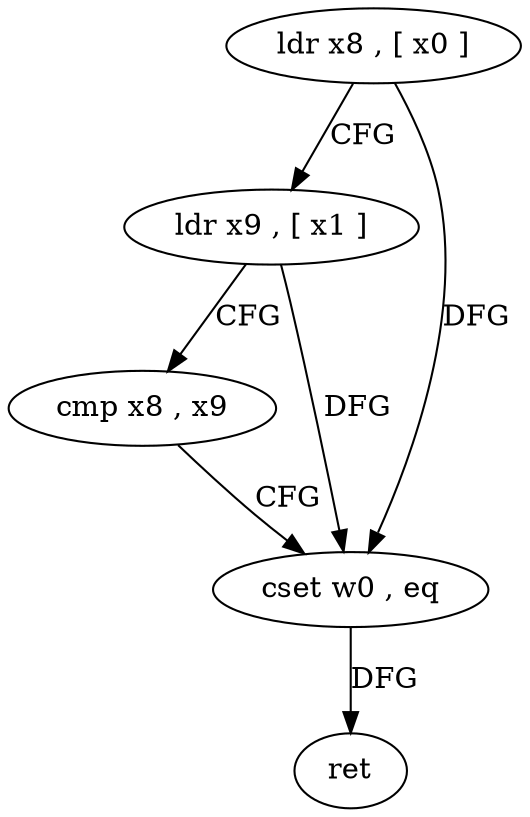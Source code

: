 digraph "func" {
"4216236" [label = "ldr x8 , [ x0 ]" ]
"4216240" [label = "ldr x9 , [ x1 ]" ]
"4216244" [label = "cmp x8 , x9" ]
"4216248" [label = "cset w0 , eq" ]
"4216252" [label = "ret" ]
"4216236" -> "4216240" [ label = "CFG" ]
"4216236" -> "4216248" [ label = "DFG" ]
"4216240" -> "4216244" [ label = "CFG" ]
"4216240" -> "4216248" [ label = "DFG" ]
"4216244" -> "4216248" [ label = "CFG" ]
"4216248" -> "4216252" [ label = "DFG" ]
}
